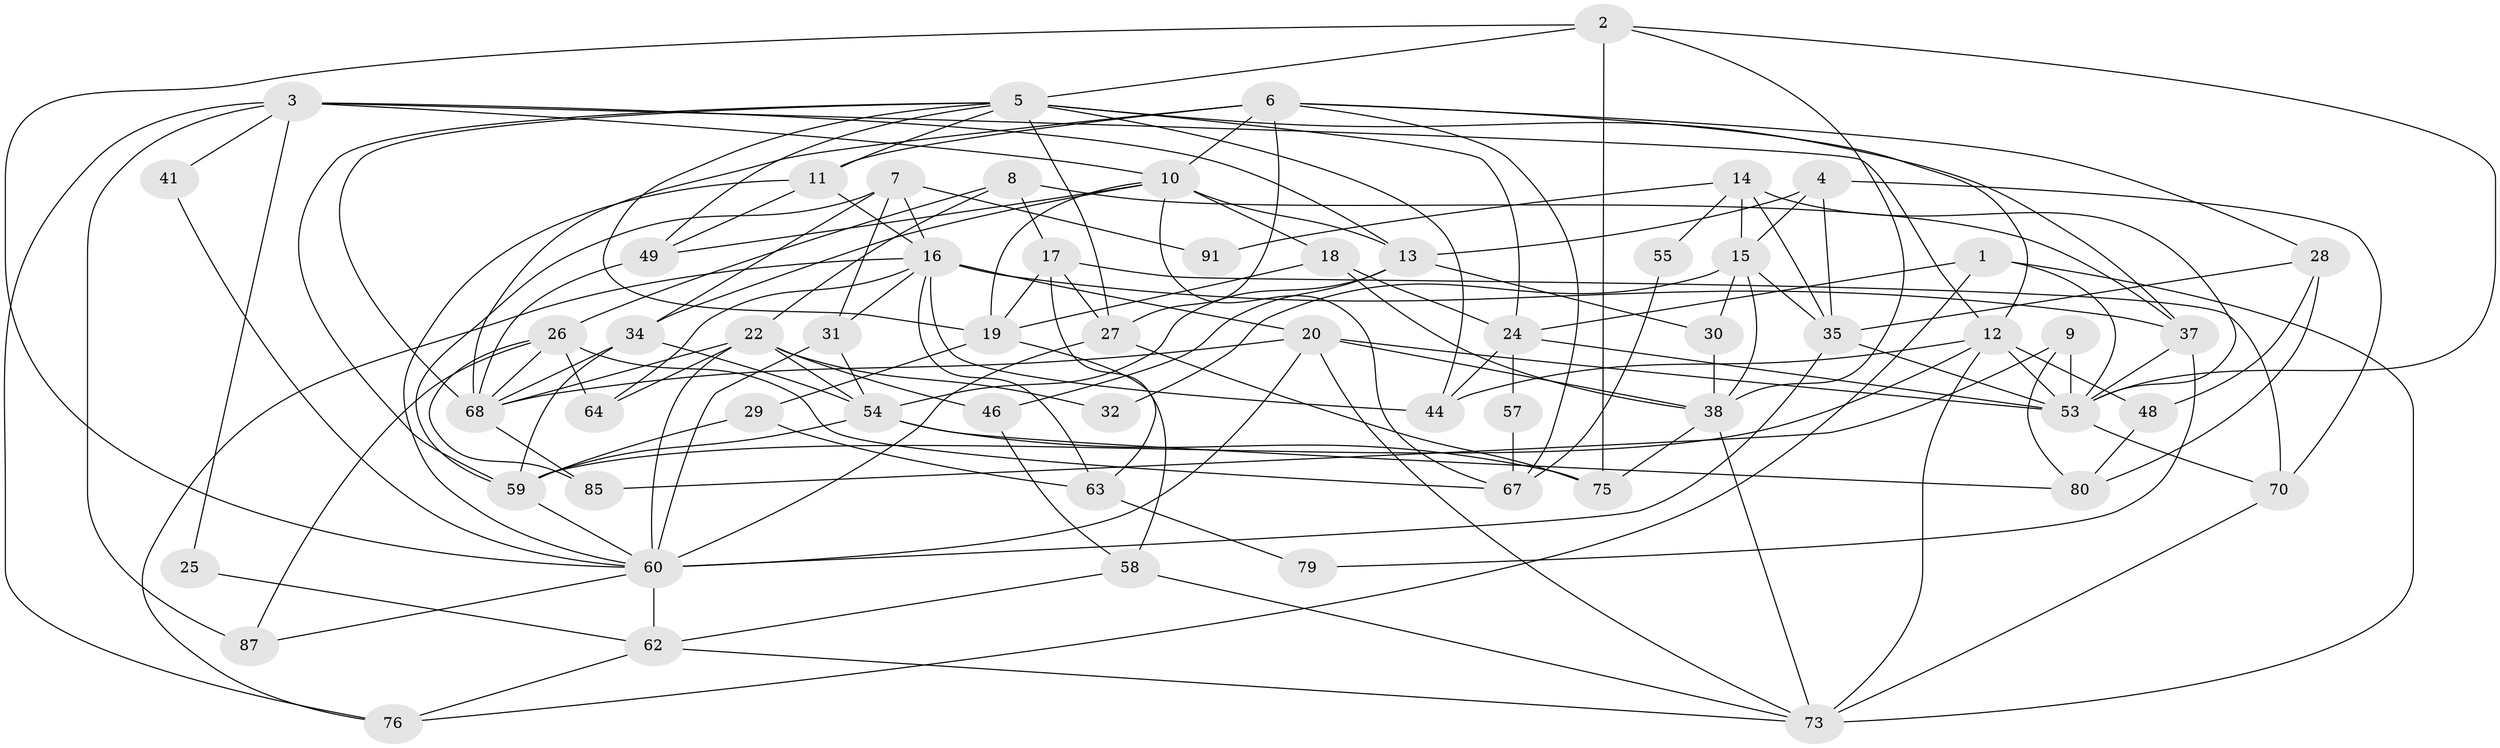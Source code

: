 // original degree distribution, {4: 0.25263157894736843, 5: 0.17894736842105263, 7: 0.031578947368421054, 6: 0.11578947368421053, 3: 0.2631578947368421, 2: 0.14736842105263157, 9: 0.010526315789473684}
// Generated by graph-tools (version 1.1) at 2025/41/03/06/25 10:41:58]
// undirected, 60 vertices, 149 edges
graph export_dot {
graph [start="1"]
  node [color=gray90,style=filled];
  1;
  2 [super="+93"];
  3 [super="+42"];
  4;
  5 [super="+39"];
  6 [super="+89"];
  7 [super="+65"];
  8 [super="+66"];
  9;
  10 [super="+47"];
  11;
  12 [super="+77"];
  13 [super="+36"];
  14 [super="+56"];
  15 [super="+33"];
  16 [super="+21"];
  17 [super="+69"];
  18 [super="+52"];
  19 [super="+23"];
  20 [super="+45"];
  22 [super="+88"];
  24 [super="+72"];
  25;
  26 [super="+50"];
  27 [super="+61"];
  28 [super="+78"];
  29;
  30;
  31 [super="+43"];
  32;
  34 [super="+40"];
  35 [super="+95"];
  37;
  38 [super="+51"];
  41;
  44;
  46 [super="+71"];
  48;
  49 [super="+90"];
  53 [super="+81"];
  54 [super="+74"];
  55;
  57;
  58;
  59;
  60 [super="+94"];
  62;
  63;
  64 [super="+82"];
  67 [super="+83"];
  68 [super="+86"];
  70;
  73 [super="+92"];
  75;
  76 [super="+84"];
  79;
  80;
  85;
  87;
  91;
  1 -- 53;
  1 -- 76;
  1 -- 24;
  1 -- 73;
  2 -- 60;
  2 -- 75;
  2 -- 53;
  2 -- 38;
  2 -- 5;
  3 -- 87;
  3 -- 13;
  3 -- 12;
  3 -- 76;
  3 -- 25;
  3 -- 10;
  3 -- 41;
  4 -- 70;
  4 -- 13;
  4 -- 35;
  4 -- 15;
  5 -- 68;
  5 -- 37;
  5 -- 49;
  5 -- 59;
  5 -- 19;
  5 -- 24;
  5 -- 11;
  5 -- 44;
  5 -- 27;
  6 -- 10;
  6 -- 12;
  6 -- 27;
  6 -- 67;
  6 -- 11;
  6 -- 68;
  6 -- 28;
  7 -- 59;
  7 -- 91;
  7 -- 16;
  7 -- 31;
  7 -- 34;
  8 -- 37;
  8 -- 17;
  8 -- 22;
  8 -- 26;
  9 -- 53;
  9 -- 80;
  9 -- 85;
  10 -- 34;
  10 -- 49;
  10 -- 18;
  10 -- 19;
  10 -- 13;
  10 -- 67;
  11 -- 16;
  11 -- 60;
  11 -- 49;
  12 -- 44;
  12 -- 48;
  12 -- 73;
  12 -- 59;
  12 -- 53;
  13 -- 54;
  13 -- 30;
  13 -- 46;
  14 -- 91;
  14 -- 53 [weight=2];
  14 -- 35;
  14 -- 55;
  14 -- 15;
  15 -- 35;
  15 -- 32;
  15 -- 38;
  15 -- 30;
  16 -- 37;
  16 -- 44;
  16 -- 31;
  16 -- 76;
  16 -- 64;
  16 -- 20;
  16 -- 63;
  17 -- 70;
  17 -- 27;
  17 -- 19;
  17 -- 63;
  18 -- 24;
  18 -- 19;
  18 -- 38;
  19 -- 29;
  19 -- 58;
  20 -- 60;
  20 -- 38;
  20 -- 53;
  20 -- 73;
  20 -- 68;
  22 -- 68;
  22 -- 32;
  22 -- 54;
  22 -- 60;
  22 -- 46;
  22 -- 64;
  24 -- 44;
  24 -- 53;
  24 -- 57;
  25 -- 62;
  26 -- 85;
  26 -- 87;
  26 -- 64;
  26 -- 68;
  26 -- 67;
  27 -- 75;
  27 -- 60;
  28 -- 80;
  28 -- 35;
  28 -- 48;
  29 -- 59;
  29 -- 63;
  30 -- 38;
  31 -- 54;
  31 -- 60 [weight=2];
  34 -- 68;
  34 -- 59;
  34 -- 54;
  35 -- 60;
  35 -- 53;
  37 -- 79;
  37 -- 53;
  38 -- 73;
  38 -- 75;
  41 -- 60;
  46 -- 58;
  48 -- 80;
  49 -- 68;
  53 -- 70;
  54 -- 80;
  54 -- 75;
  54 -- 59;
  55 -- 67;
  57 -- 67;
  58 -- 62;
  58 -- 73;
  59 -- 60;
  60 -- 87;
  60 -- 62;
  62 -- 76;
  62 -- 73;
  63 -- 79;
  68 -- 85;
  70 -- 73;
}
